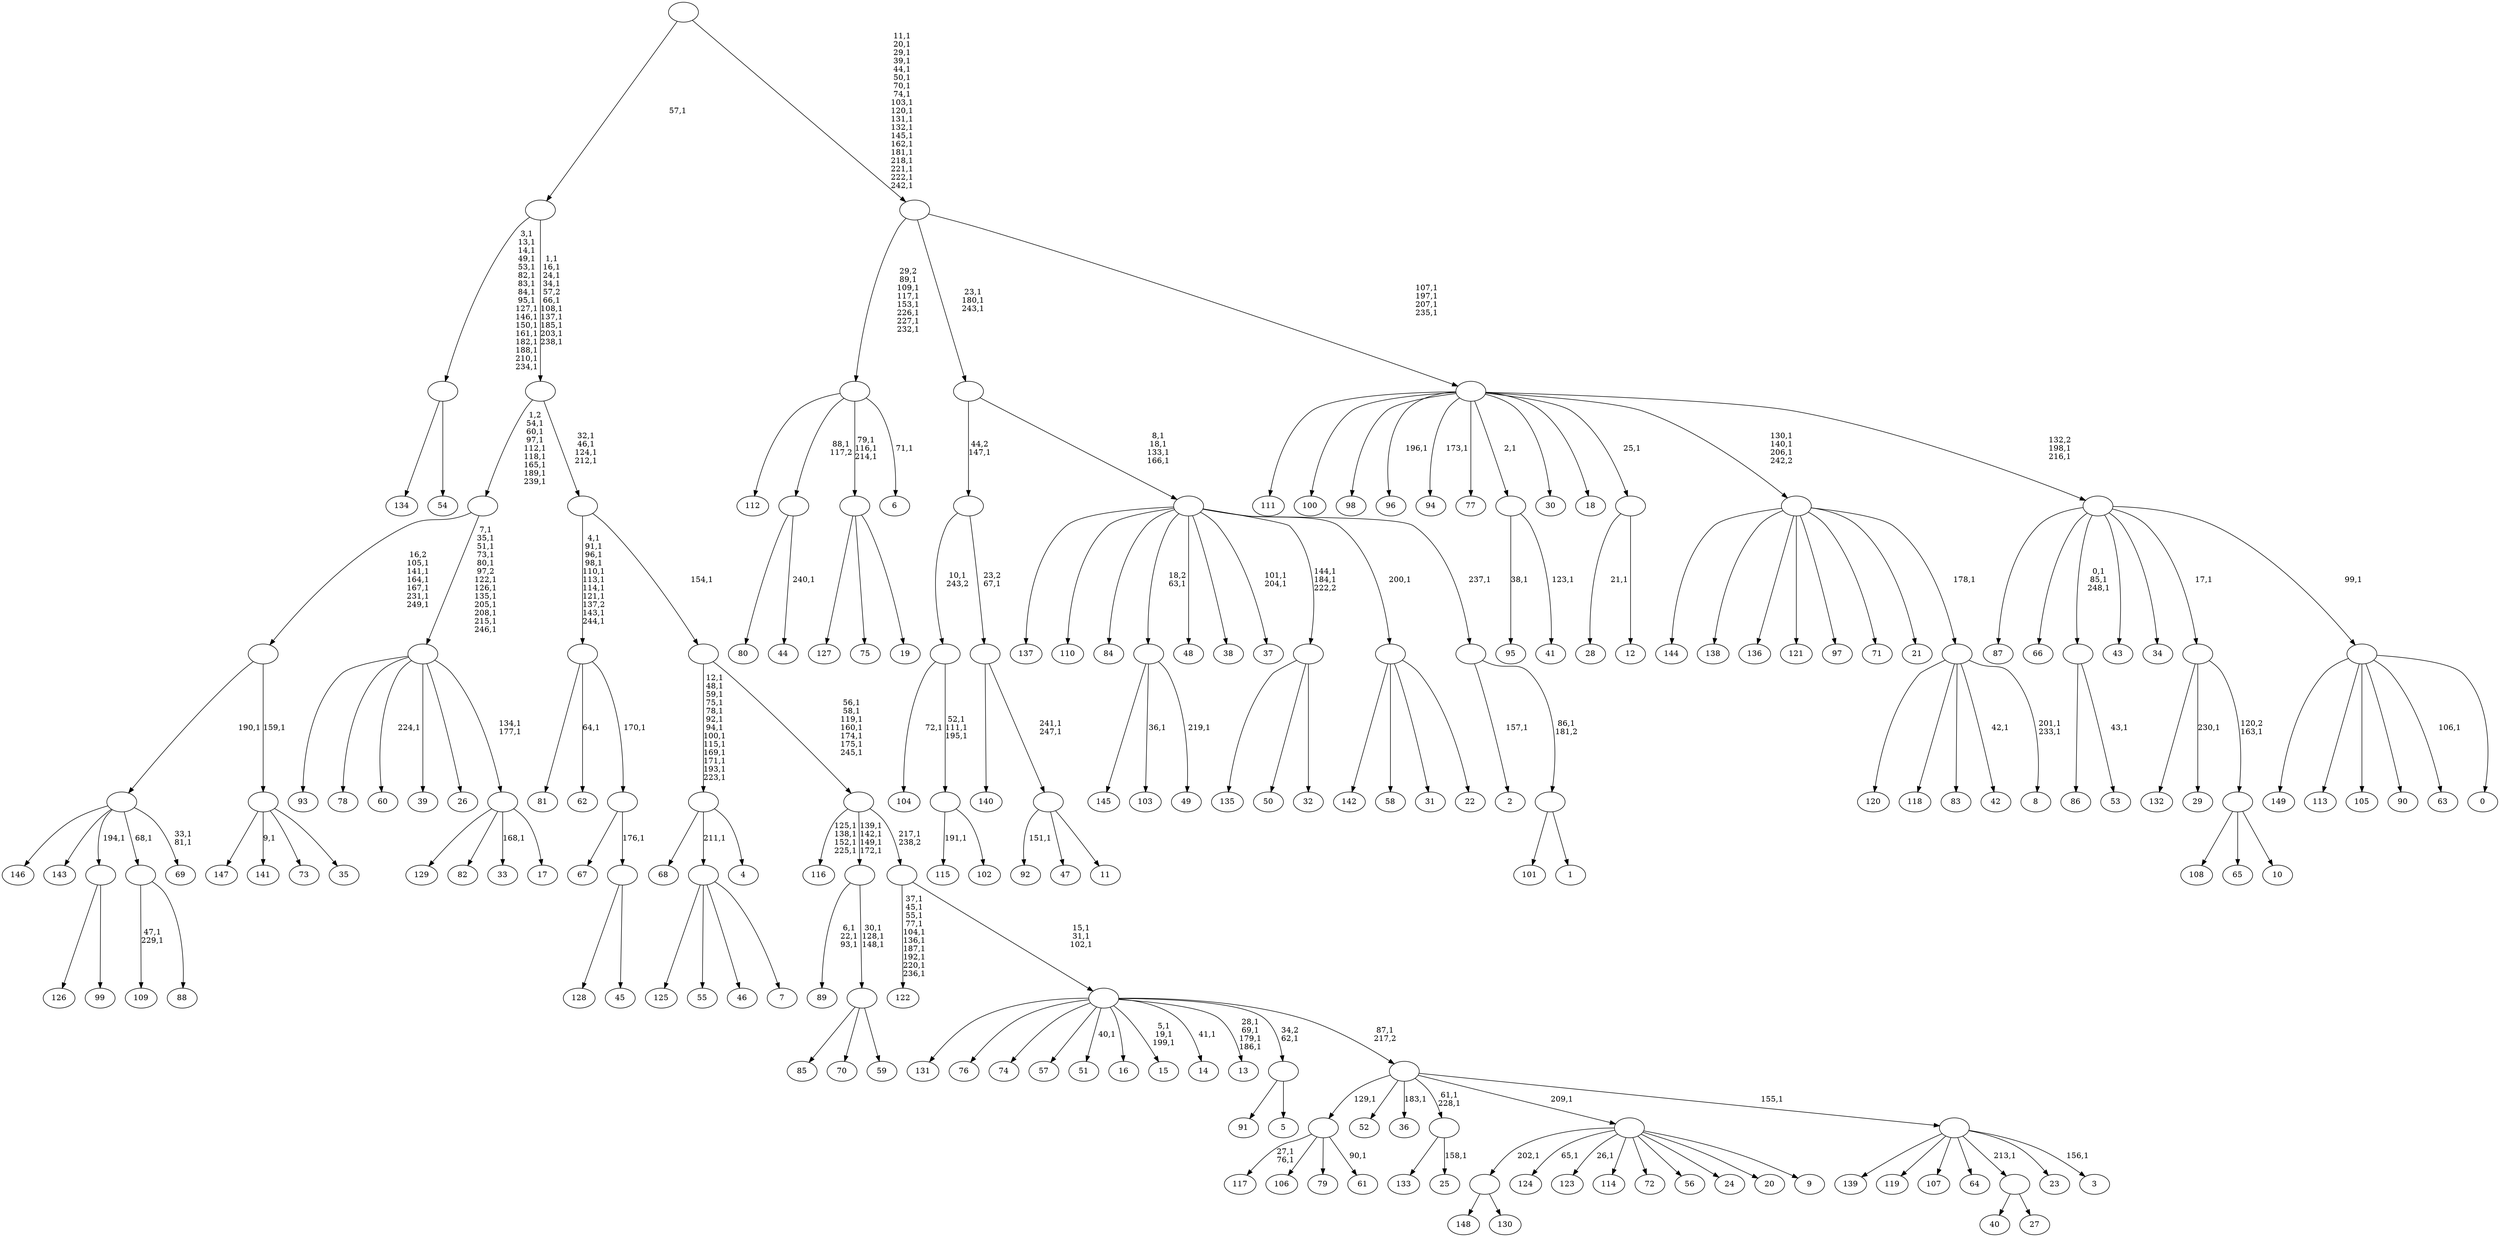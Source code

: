 digraph T {
	400 [label="149"]
	399 [label="148"]
	398 [label="147"]
	397 [label="146"]
	396 [label="145"]
	395 [label="144"]
	394 [label="143"]
	393 [label="142"]
	392 [label="141"]
	390 [label="140"]
	389 [label="139"]
	388 [label="138"]
	387 [label="137"]
	386 [label="136"]
	385 [label="135"]
	384 [label="134"]
	383 [label="133"]
	382 [label="132"]
	381 [label="131"]
	380 [label="130"]
	379 [label=""]
	378 [label="129"]
	377 [label="128"]
	376 [label="127"]
	375 [label="126"]
	374 [label="125"]
	373 [label="124"]
	371 [label="123"]
	369 [label="122"]
	358 [label="121"]
	357 [label="120"]
	356 [label="119"]
	355 [label="118"]
	354 [label="117"]
	351 [label="116"]
	346 [label="115"]
	344 [label="114"]
	343 [label="113"]
	342 [label="112"]
	341 [label="111"]
	340 [label="110"]
	339 [label="109"]
	336 [label="108"]
	335 [label="107"]
	334 [label="106"]
	333 [label="105"]
	332 [label="104"]
	330 [label="103"]
	328 [label="102"]
	327 [label=""]
	324 [label=""]
	323 [label="101"]
	322 [label="100"]
	321 [label="99"]
	320 [label=""]
	319 [label="98"]
	318 [label="97"]
	317 [label="96"]
	315 [label="95"]
	313 [label="94"]
	311 [label="93"]
	310 [label="92"]
	308 [label="91"]
	307 [label="90"]
	306 [label="89"]
	302 [label="88"]
	301 [label=""]
	300 [label="87"]
	299 [label="86"]
	298 [label="85"]
	297 [label="84"]
	296 [label="83"]
	295 [label="82"]
	294 [label="81"]
	293 [label="80"]
	292 [label="79"]
	291 [label="78"]
	290 [label="77"]
	289 [label="76"]
	288 [label="75"]
	287 [label="74"]
	286 [label="73"]
	285 [label="72"]
	284 [label="71"]
	283 [label="70"]
	282 [label="69"]
	279 [label=""]
	278 [label="68"]
	277 [label="67"]
	276 [label="66"]
	275 [label="65"]
	274 [label="64"]
	273 [label="63"]
	271 [label="62"]
	269 [label="61"]
	267 [label=""]
	266 [label="60"]
	264 [label="59"]
	263 [label=""]
	260 [label=""]
	256 [label="58"]
	255 [label="57"]
	254 [label="56"]
	253 [label="55"]
	252 [label="54"]
	251 [label=""]
	234 [label="53"]
	232 [label=""]
	229 [label="52"]
	228 [label="51"]
	226 [label="50"]
	225 [label="49"]
	223 [label=""]
	222 [label="48"]
	221 [label="47"]
	220 [label="46"]
	219 [label="45"]
	218 [label=""]
	217 [label=""]
	216 [label=""]
	206 [label="44"]
	204 [label=""]
	203 [label="43"]
	202 [label="42"]
	200 [label="41"]
	198 [label=""]
	197 [label="40"]
	196 [label="39"]
	195 [label="38"]
	194 [label="37"]
	191 [label="36"]
	189 [label="35"]
	188 [label=""]
	187 [label=""]
	181 [label="34"]
	180 [label="33"]
	178 [label="32"]
	177 [label=""]
	175 [label="31"]
	174 [label="30"]
	173 [label="29"]
	171 [label="28"]
	169 [label="27"]
	168 [label=""]
	167 [label="26"]
	166 [label="25"]
	164 [label=""]
	162 [label="24"]
	161 [label="23"]
	160 [label="22"]
	159 [label=""]
	158 [label="21"]
	157 [label="20"]
	156 [label="19"]
	155 [label=""]
	152 [label="18"]
	151 [label="17"]
	150 [label=""]
	148 [label=""]
	136 [label=""]
	128 [label="16"]
	127 [label="15"]
	123 [label="14"]
	121 [label="13"]
	116 [label="12"]
	115 [label=""]
	114 [label="11"]
	113 [label=""]
	111 [label=""]
	110 [label=""]
	109 [label="10"]
	108 [label=""]
	107 [label=""]
	106 [label="9"]
	105 [label=""]
	104 [label="8"]
	101 [label=""]
	100 [label=""]
	97 [label="7"]
	96 [label=""]
	95 [label="6"]
	93 [label=""]
	86 [label="5"]
	85 [label=""]
	84 [label="4"]
	83 [label=""]
	70 [label="3"]
	68 [label=""]
	67 [label=""]
	66 [label=""]
	63 [label=""]
	62 [label=""]
	55 [label=""]
	54 [label=""]
	50 [label=""]
	40 [label=""]
	39 [label="2"]
	37 [label="1"]
	36 [label=""]
	35 [label=""]
	34 [label=""]
	30 [label=""]
	27 [label="0"]
	26 [label=""]
	25 [label=""]
	23 [label=""]
	19 [label=""]
	0 [label=""]
	379 -> 399 [label=""]
	379 -> 380 [label=""]
	327 -> 346 [label="191,1"]
	327 -> 328 [label=""]
	324 -> 327 [label="52,1\n111,1\n195,1"]
	324 -> 332 [label="72,1"]
	320 -> 375 [label=""]
	320 -> 321 [label=""]
	301 -> 339 [label="47,1\n229,1"]
	301 -> 302 [label=""]
	279 -> 282 [label="33,1\n81,1"]
	279 -> 397 [label=""]
	279 -> 394 [label=""]
	279 -> 320 [label="194,1"]
	279 -> 301 [label="68,1"]
	267 -> 269 [label="90,1"]
	267 -> 354 [label="27,1\n76,1"]
	267 -> 334 [label=""]
	267 -> 292 [label=""]
	263 -> 298 [label=""]
	263 -> 283 [label=""]
	263 -> 264 [label=""]
	260 -> 263 [label="30,1\n128,1\n148,1"]
	260 -> 306 [label="6,1\n22,1\n93,1"]
	251 -> 384 [label=""]
	251 -> 252 [label=""]
	232 -> 234 [label="43,1"]
	232 -> 299 [label=""]
	223 -> 225 [label="219,1"]
	223 -> 330 [label="36,1"]
	223 -> 396 [label=""]
	218 -> 377 [label=""]
	218 -> 219 [label=""]
	217 -> 277 [label=""]
	217 -> 218 [label="176,1"]
	216 -> 271 [label="64,1"]
	216 -> 294 [label=""]
	216 -> 217 [label="170,1"]
	204 -> 206 [label="240,1"]
	204 -> 293 [label=""]
	198 -> 200 [label="123,1"]
	198 -> 315 [label="38,1"]
	188 -> 392 [label="9,1"]
	188 -> 398 [label=""]
	188 -> 286 [label=""]
	188 -> 189 [label=""]
	187 -> 279 [label="190,1"]
	187 -> 188 [label="159,1"]
	177 -> 385 [label=""]
	177 -> 226 [label=""]
	177 -> 178 [label=""]
	168 -> 197 [label=""]
	168 -> 169 [label=""]
	164 -> 166 [label="158,1"]
	164 -> 383 [label=""]
	159 -> 393 [label=""]
	159 -> 256 [label=""]
	159 -> 175 [label=""]
	159 -> 160 [label=""]
	155 -> 376 [label=""]
	155 -> 288 [label=""]
	155 -> 156 [label=""]
	150 -> 180 [label="168,1"]
	150 -> 378 [label=""]
	150 -> 295 [label=""]
	150 -> 151 [label=""]
	148 -> 150 [label="134,1\n177,1"]
	148 -> 266 [label="224,1"]
	148 -> 311 [label=""]
	148 -> 291 [label=""]
	148 -> 196 [label=""]
	148 -> 167 [label=""]
	136 -> 148 [label="7,1\n35,1\n51,1\n73,1\n80,1\n97,2\n122,1\n126,1\n135,1\n205,1\n208,1\n215,1\n246,1"]
	136 -> 187 [label="16,2\n105,1\n141,1\n164,1\n167,1\n231,1\n249,1"]
	115 -> 171 [label="21,1"]
	115 -> 116 [label=""]
	113 -> 310 [label="151,1"]
	113 -> 221 [label=""]
	113 -> 114 [label=""]
	111 -> 113 [label="241,1\n247,1"]
	111 -> 390 [label=""]
	110 -> 324 [label="10,1\n243,2"]
	110 -> 111 [label="23,2\n67,1"]
	108 -> 336 [label=""]
	108 -> 275 [label=""]
	108 -> 109 [label=""]
	107 -> 173 [label="230,1"]
	107 -> 382 [label=""]
	107 -> 108 [label="120,2\n163,1"]
	105 -> 371 [label="26,1"]
	105 -> 373 [label="65,1"]
	105 -> 379 [label="202,1"]
	105 -> 344 [label=""]
	105 -> 285 [label=""]
	105 -> 254 [label=""]
	105 -> 162 [label=""]
	105 -> 157 [label=""]
	105 -> 106 [label=""]
	101 -> 104 [label="201,1\n233,1"]
	101 -> 202 [label="42,1"]
	101 -> 357 [label=""]
	101 -> 355 [label=""]
	101 -> 296 [label=""]
	100 -> 395 [label=""]
	100 -> 388 [label=""]
	100 -> 386 [label=""]
	100 -> 358 [label=""]
	100 -> 318 [label=""]
	100 -> 284 [label=""]
	100 -> 158 [label=""]
	100 -> 101 [label="178,1"]
	96 -> 374 [label=""]
	96 -> 253 [label=""]
	96 -> 220 [label=""]
	96 -> 97 [label=""]
	93 -> 95 [label="71,1"]
	93 -> 155 [label="79,1\n116,1\n214,1"]
	93 -> 342 [label=""]
	93 -> 204 [label="88,1\n117,2"]
	85 -> 308 [label=""]
	85 -> 86 [label=""]
	83 -> 278 [label=""]
	83 -> 96 [label="211,1"]
	83 -> 84 [label=""]
	68 -> 70 [label="156,1"]
	68 -> 389 [label=""]
	68 -> 356 [label=""]
	68 -> 335 [label=""]
	68 -> 274 [label=""]
	68 -> 168 [label="213,1"]
	68 -> 161 [label=""]
	67 -> 164 [label="61,1\n228,1"]
	67 -> 191 [label="183,1"]
	67 -> 267 [label="129,1"]
	67 -> 229 [label=""]
	67 -> 105 [label="209,1"]
	67 -> 68 [label="155,1"]
	66 -> 121 [label="28,1\n69,1\n179,1\n186,1"]
	66 -> 123 [label="41,1"]
	66 -> 127 [label="5,1\n19,1\n199,1"]
	66 -> 228 [label="40,1"]
	66 -> 381 [label=""]
	66 -> 289 [label=""]
	66 -> 287 [label=""]
	66 -> 255 [label=""]
	66 -> 128 [label=""]
	66 -> 85 [label="34,2\n62,1"]
	66 -> 67 [label="87,1\n217,2"]
	63 -> 66 [label="15,1\n31,1\n102,1"]
	63 -> 369 [label="37,1\n45,1\n55,1\n77,1\n104,1\n136,1\n187,1\n192,1\n220,1\n236,1"]
	62 -> 260 [label="139,1\n142,1\n149,1\n172,1"]
	62 -> 351 [label="125,1\n138,1\n152,1\n225,1"]
	62 -> 63 [label="217,1\n238,2"]
	55 -> 62 [label="56,1\n58,1\n119,1\n160,1\n174,1\n175,1\n245,1"]
	55 -> 83 [label="12,1\n48,1\n59,1\n75,1\n78,1\n92,1\n94,1\n100,1\n115,1\n169,1\n171,1\n193,1\n223,1"]
	54 -> 216 [label="4,1\n91,1\n96,1\n98,1\n110,1\n113,1\n114,1\n121,1\n137,2\n143,1\n244,1"]
	54 -> 55 [label="154,1"]
	50 -> 54 [label="32,1\n46,1\n124,1\n212,1"]
	50 -> 136 [label="1,2\n54,1\n60,1\n97,1\n112,1\n118,1\n165,1\n189,1\n239,1"]
	40 -> 50 [label="1,1\n16,1\n24,1\n34,1\n57,2\n66,1\n108,1\n137,1\n185,1\n203,1\n238,1"]
	40 -> 251 [label="3,1\n13,1\n14,1\n49,1\n53,1\n82,1\n83,1\n84,1\n95,1\n127,1\n146,1\n150,1\n161,1\n182,1\n188,1\n210,1\n234,1"]
	36 -> 323 [label=""]
	36 -> 37 [label=""]
	35 -> 39 [label="157,1"]
	35 -> 36 [label="86,1\n181,2"]
	34 -> 177 [label="144,1\n184,1\n222,2"]
	34 -> 194 [label="101,1\n204,1"]
	34 -> 387 [label=""]
	34 -> 340 [label=""]
	34 -> 297 [label=""]
	34 -> 223 [label="18,2\n63,1"]
	34 -> 222 [label=""]
	34 -> 195 [label=""]
	34 -> 159 [label="200,1"]
	34 -> 35 [label="237,1"]
	30 -> 34 [label="8,1\n18,1\n133,1\n166,1"]
	30 -> 110 [label="44,2\n147,1"]
	26 -> 273 [label="106,1"]
	26 -> 400 [label=""]
	26 -> 343 [label=""]
	26 -> 333 [label=""]
	26 -> 307 [label=""]
	26 -> 27 [label=""]
	25 -> 232 [label="0,1\n85,1\n248,1"]
	25 -> 300 [label=""]
	25 -> 276 [label=""]
	25 -> 203 [label=""]
	25 -> 181 [label=""]
	25 -> 107 [label="17,1"]
	25 -> 26 [label="99,1"]
	23 -> 25 [label="132,2\n198,1\n216,1"]
	23 -> 100 [label="130,1\n140,1\n206,1\n242,2"]
	23 -> 313 [label="173,1"]
	23 -> 317 [label="196,1"]
	23 -> 341 [label=""]
	23 -> 322 [label=""]
	23 -> 319 [label=""]
	23 -> 290 [label=""]
	23 -> 198 [label="2,1"]
	23 -> 174 [label=""]
	23 -> 152 [label=""]
	23 -> 115 [label="25,1"]
	19 -> 23 [label="107,1\n197,1\n207,1\n235,1"]
	19 -> 30 [label="23,1\n180,1\n243,1"]
	19 -> 93 [label="29,2\n89,1\n109,1\n117,1\n153,1\n226,1\n227,1\n232,1"]
	0 -> 19 [label="11,1\n20,1\n29,1\n39,1\n44,1\n50,1\n70,1\n74,1\n103,1\n120,1\n131,1\n132,1\n145,1\n162,1\n181,1\n218,1\n221,1\n222,1\n242,1"]
	0 -> 40 [label="57,1"]
}
